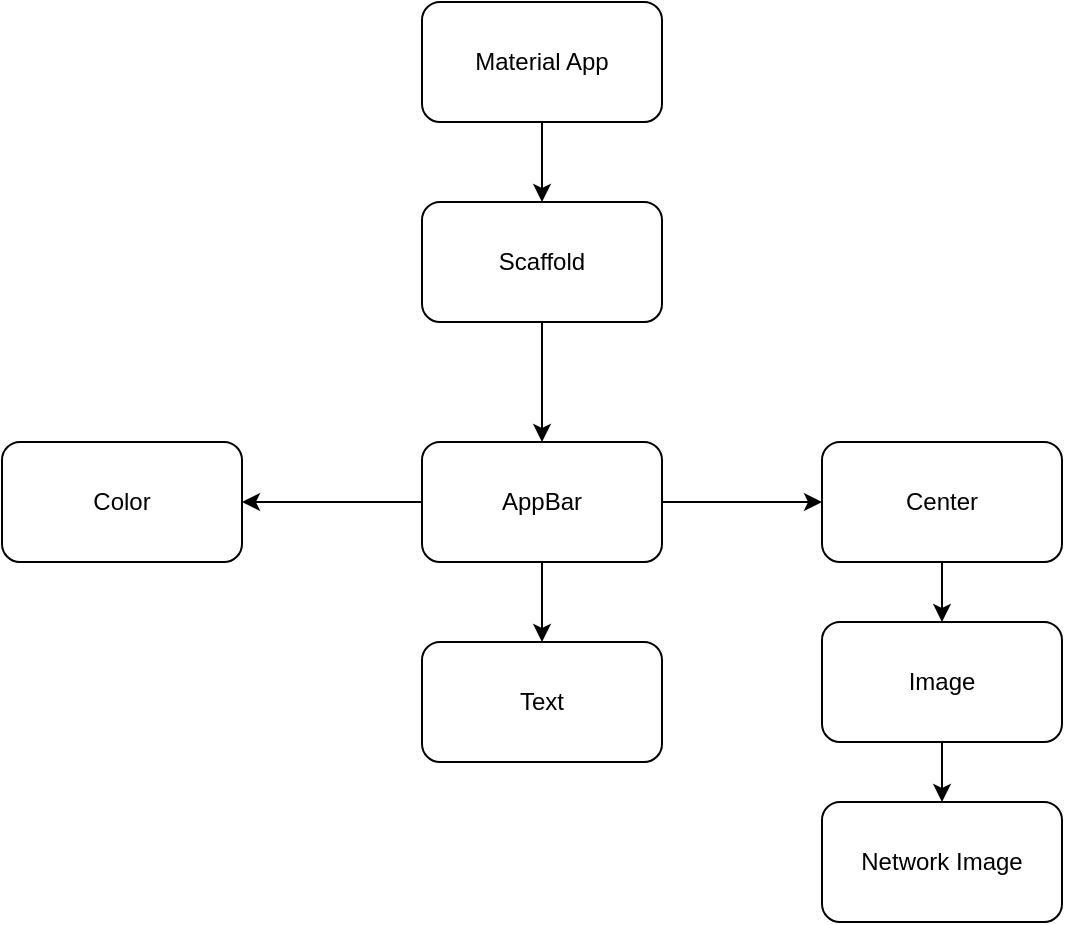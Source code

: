 <mxfile version="13.7.7" type="github"><diagram id="yB-3zac3CKKtJm117KOS" name="Page-1"><mxGraphModel dx="1422" dy="794" grid="1" gridSize="10" guides="1" tooltips="1" connect="1" arrows="1" fold="1" page="1" pageScale="1" pageWidth="827" pageHeight="1169" math="0" shadow="0"><root><mxCell id="0"/><mxCell id="1" parent="0"/><mxCell id="ThNpavmnZIBJpcJbKMqJ-11" value="" style="edgeStyle=orthogonalEdgeStyle;rounded=0;orthogonalLoop=1;jettySize=auto;html=1;" edge="1" parent="1" source="ThNpavmnZIBJpcJbKMqJ-1" target="ThNpavmnZIBJpcJbKMqJ-2"><mxGeometry relative="1" as="geometry"/></mxCell><mxCell id="ThNpavmnZIBJpcJbKMqJ-1" value="Material App" style="rounded=1;whiteSpace=wrap;html=1;" vertex="1" parent="1"><mxGeometry x="330" y="60" width="120" height="60" as="geometry"/></mxCell><mxCell id="ThNpavmnZIBJpcJbKMqJ-12" value="" style="edgeStyle=orthogonalEdgeStyle;rounded=0;orthogonalLoop=1;jettySize=auto;html=1;" edge="1" parent="1" source="ThNpavmnZIBJpcJbKMqJ-2" target="ThNpavmnZIBJpcJbKMqJ-4"><mxGeometry relative="1" as="geometry"/></mxCell><mxCell id="ThNpavmnZIBJpcJbKMqJ-2" value="Scaffold" style="rounded=1;whiteSpace=wrap;html=1;" vertex="1" parent="1"><mxGeometry x="330" y="160" width="120" height="60" as="geometry"/></mxCell><mxCell id="ThNpavmnZIBJpcJbKMqJ-3" value="Color" style="rounded=1;whiteSpace=wrap;html=1;" vertex="1" parent="1"><mxGeometry x="120" y="280" width="120" height="60" as="geometry"/></mxCell><mxCell id="ThNpavmnZIBJpcJbKMqJ-13" value="" style="edgeStyle=orthogonalEdgeStyle;rounded=0;orthogonalLoop=1;jettySize=auto;html=1;" edge="1" parent="1" source="ThNpavmnZIBJpcJbKMqJ-4" target="ThNpavmnZIBJpcJbKMqJ-3"><mxGeometry relative="1" as="geometry"/></mxCell><mxCell id="ThNpavmnZIBJpcJbKMqJ-14" value="" style="edgeStyle=orthogonalEdgeStyle;rounded=0;orthogonalLoop=1;jettySize=auto;html=1;" edge="1" parent="1" source="ThNpavmnZIBJpcJbKMqJ-4" target="ThNpavmnZIBJpcJbKMqJ-5"><mxGeometry relative="1" as="geometry"/></mxCell><mxCell id="ThNpavmnZIBJpcJbKMqJ-17" value="" style="edgeStyle=orthogonalEdgeStyle;rounded=0;orthogonalLoop=1;jettySize=auto;html=1;" edge="1" parent="1" source="ThNpavmnZIBJpcJbKMqJ-4" target="ThNpavmnZIBJpcJbKMqJ-7"><mxGeometry relative="1" as="geometry"/></mxCell><mxCell id="ThNpavmnZIBJpcJbKMqJ-4" value="AppBar" style="rounded=1;whiteSpace=wrap;html=1;" vertex="1" parent="1"><mxGeometry x="330" y="280" width="120" height="60" as="geometry"/></mxCell><mxCell id="ThNpavmnZIBJpcJbKMqJ-15" value="" style="edgeStyle=orthogonalEdgeStyle;rounded=0;orthogonalLoop=1;jettySize=auto;html=1;" edge="1" parent="1" source="ThNpavmnZIBJpcJbKMqJ-5" target="ThNpavmnZIBJpcJbKMqJ-6"><mxGeometry relative="1" as="geometry"/></mxCell><mxCell id="ThNpavmnZIBJpcJbKMqJ-5" value="Center" style="rounded=1;whiteSpace=wrap;html=1;" vertex="1" parent="1"><mxGeometry x="530" y="280" width="120" height="60" as="geometry"/></mxCell><mxCell id="ThNpavmnZIBJpcJbKMqJ-16" value="" style="edgeStyle=orthogonalEdgeStyle;rounded=0;orthogonalLoop=1;jettySize=auto;html=1;" edge="1" parent="1" source="ThNpavmnZIBJpcJbKMqJ-6" target="ThNpavmnZIBJpcJbKMqJ-8"><mxGeometry relative="1" as="geometry"/></mxCell><mxCell id="ThNpavmnZIBJpcJbKMqJ-6" value="Image" style="rounded=1;whiteSpace=wrap;html=1;" vertex="1" parent="1"><mxGeometry x="530" y="370" width="120" height="60" as="geometry"/></mxCell><mxCell id="ThNpavmnZIBJpcJbKMqJ-7" value="Text" style="rounded=1;whiteSpace=wrap;html=1;" vertex="1" parent="1"><mxGeometry x="330" y="380" width="120" height="60" as="geometry"/></mxCell><mxCell id="ThNpavmnZIBJpcJbKMqJ-8" value="Network Image" style="rounded=1;whiteSpace=wrap;html=1;" vertex="1" parent="1"><mxGeometry x="530" y="460" width="120" height="60" as="geometry"/></mxCell></root></mxGraphModel></diagram></mxfile>